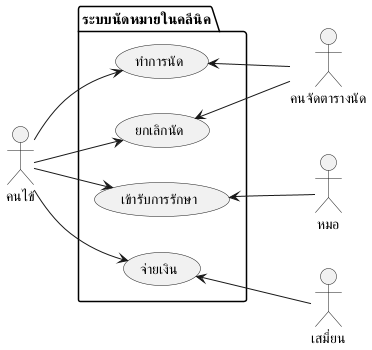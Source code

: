 @startuml
left to right direction
actor "คนไข้" as pt
actor "หมอ" as dt
actor "เสมี่ยน" as cl
actor "คนจัดตารางนัด" as tb
package ระบบนัดหมายในคลีนิค {
  usecase "ทำการนัด" as UC1
  usecase "ยกเลิกนัด" as UC2
  usecase "เข้ารับการรักษา" as UC3
  usecase "จ่ายเงิน" as UC4
}
pt --> UC1
pt --> UC2
pt --> UC3
pt --> UC4
UC3 <-- dt
UC4 <-- cl
UC1 <-- tb
UC2 <-- tb
@enduml